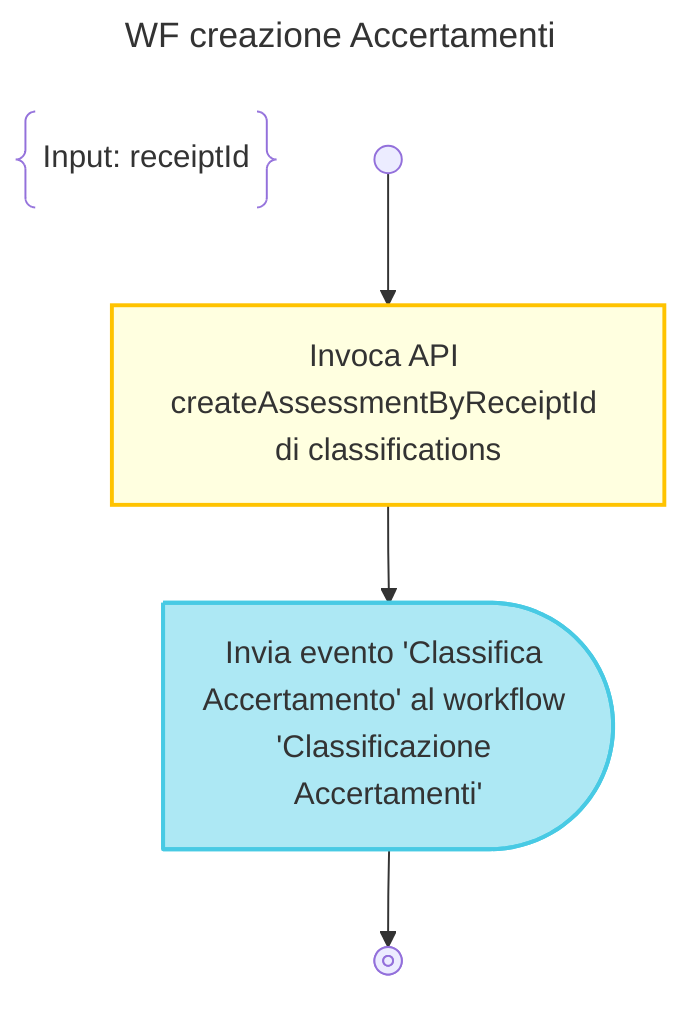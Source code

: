 ---
config:
  theme: default
  look: classic
title: WF creazione Accertamenti
---
flowchart TD
    DESCRIPTION@{ shape: braces, label: "Input: receiptId" }

    START@{shape: start} -->
    CREATE_ASSESSMENT:::activity@{label: "Invoca API createAssessmentByReceiptId di classifications"} -->
    SIGNAL_ASSESSMENT:::send-signal@{shape: delay, label: "Invia evento 'Classifica Accertamento' al workflow 'Classificazione Accertamenti'"} -->
    END@{shape: stop}

    classDef activity fill:#FFFFE0, stroke:#ffc300, stroke-width:2px;
    classDef send-signal fill:#ade8f4, stroke:#48cae4, stroke-width:2px